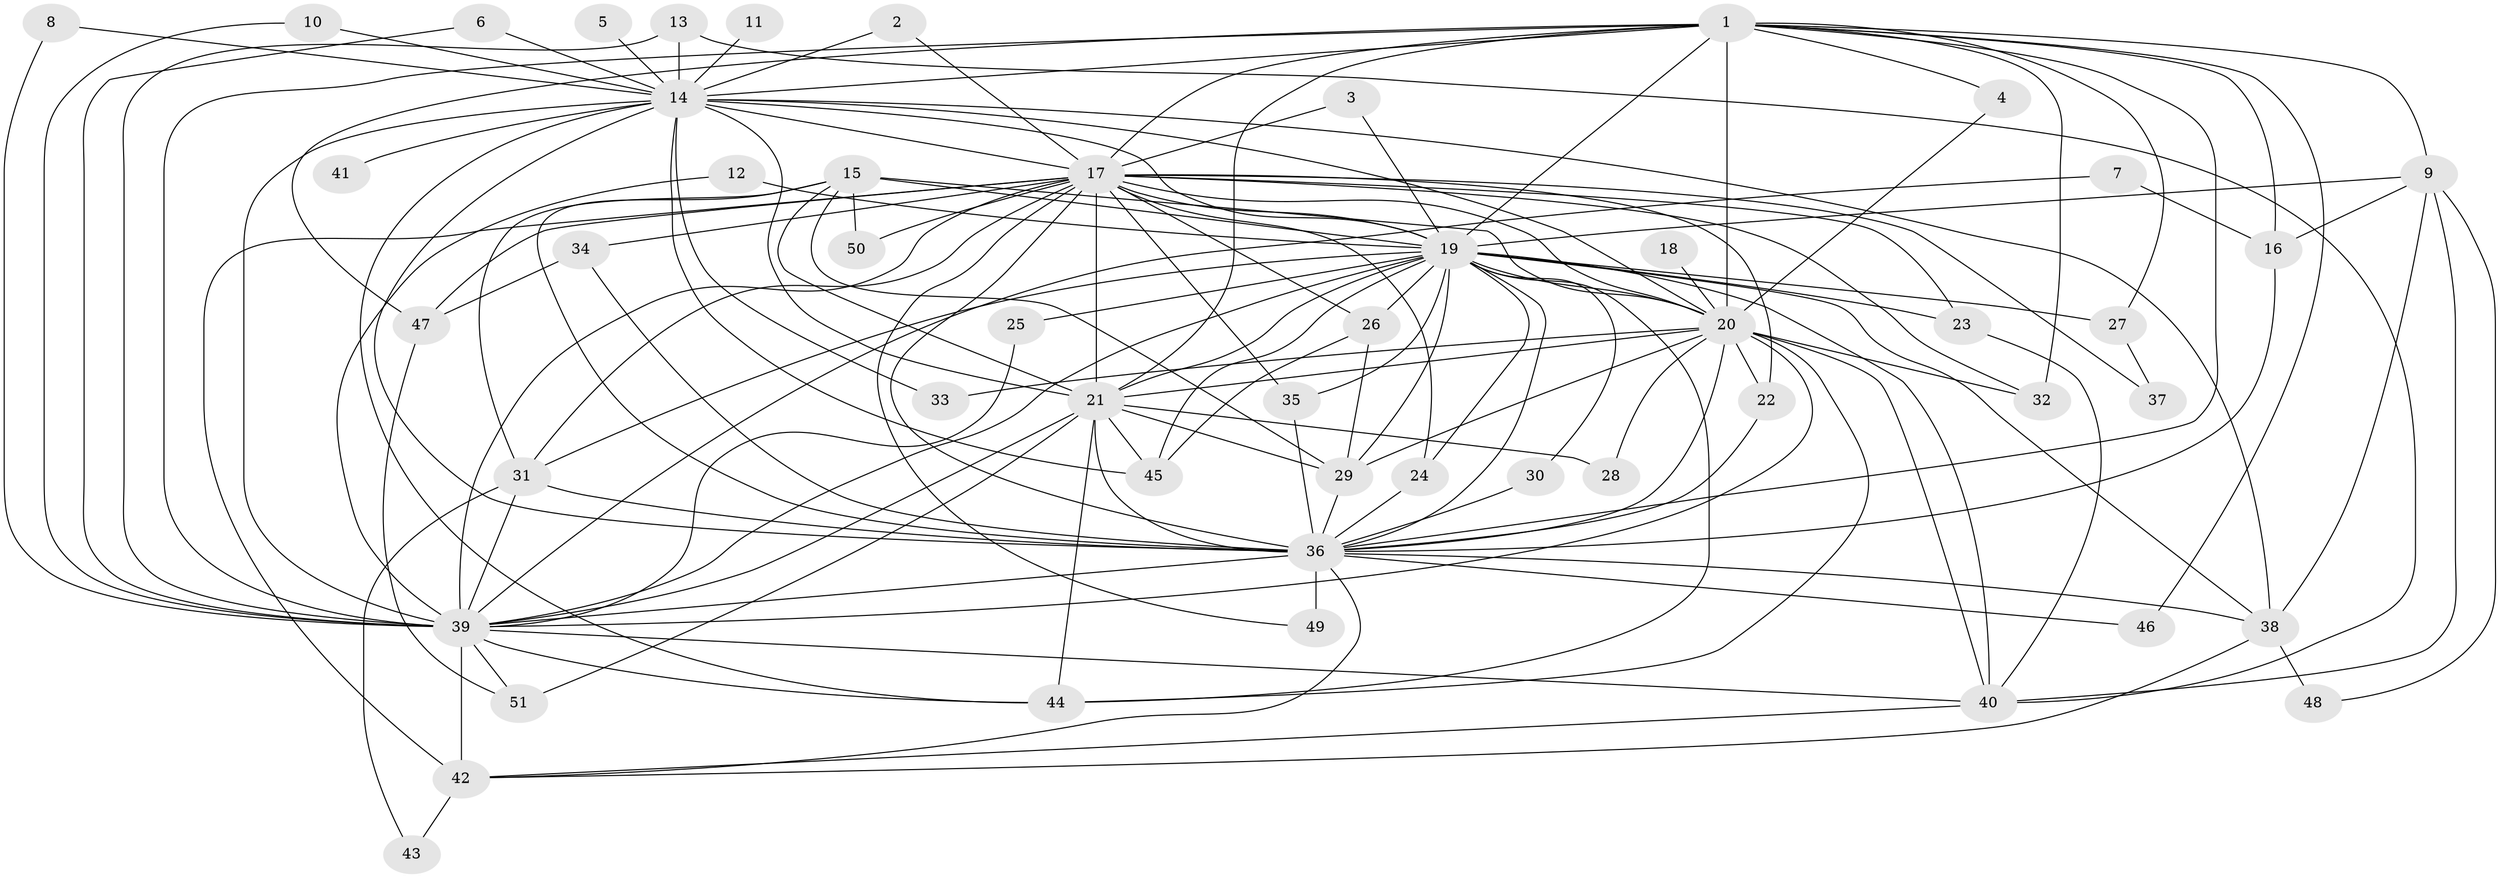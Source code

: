 // original degree distribution, {18: 0.00980392156862745, 23: 0.00980392156862745, 17: 0.00980392156862745, 26: 0.00980392156862745, 25: 0.00980392156862745, 30: 0.00980392156862745, 20: 0.00980392156862745, 21: 0.0196078431372549, 11: 0.00980392156862745, 5: 0.00980392156862745, 3: 0.23529411764705882, 2: 0.5294117647058824, 6: 0.029411764705882353, 7: 0.00980392156862745, 4: 0.08823529411764706}
// Generated by graph-tools (version 1.1) at 2025/49/03/09/25 03:49:28]
// undirected, 51 vertices, 140 edges
graph export_dot {
graph [start="1"]
  node [color=gray90,style=filled];
  1;
  2;
  3;
  4;
  5;
  6;
  7;
  8;
  9;
  10;
  11;
  12;
  13;
  14;
  15;
  16;
  17;
  18;
  19;
  20;
  21;
  22;
  23;
  24;
  25;
  26;
  27;
  28;
  29;
  30;
  31;
  32;
  33;
  34;
  35;
  36;
  37;
  38;
  39;
  40;
  41;
  42;
  43;
  44;
  45;
  46;
  47;
  48;
  49;
  50;
  51;
  1 -- 4 [weight=1.0];
  1 -- 9 [weight=1.0];
  1 -- 14 [weight=3.0];
  1 -- 16 [weight=1.0];
  1 -- 17 [weight=2.0];
  1 -- 19 [weight=2.0];
  1 -- 20 [weight=2.0];
  1 -- 21 [weight=2.0];
  1 -- 27 [weight=2.0];
  1 -- 32 [weight=1.0];
  1 -- 36 [weight=4.0];
  1 -- 39 [weight=2.0];
  1 -- 46 [weight=1.0];
  1 -- 47 [weight=1.0];
  2 -- 14 [weight=1.0];
  2 -- 17 [weight=1.0];
  3 -- 17 [weight=1.0];
  3 -- 19 [weight=1.0];
  4 -- 20 [weight=1.0];
  5 -- 14 [weight=1.0];
  6 -- 14 [weight=1.0];
  6 -- 39 [weight=1.0];
  7 -- 16 [weight=1.0];
  7 -- 39 [weight=1.0];
  8 -- 14 [weight=1.0];
  8 -- 39 [weight=1.0];
  9 -- 16 [weight=1.0];
  9 -- 19 [weight=1.0];
  9 -- 38 [weight=1.0];
  9 -- 40 [weight=1.0];
  9 -- 48 [weight=1.0];
  10 -- 14 [weight=1.0];
  10 -- 39 [weight=1.0];
  11 -- 14 [weight=1.0];
  12 -- 19 [weight=1.0];
  12 -- 39 [weight=1.0];
  13 -- 14 [weight=1.0];
  13 -- 39 [weight=1.0];
  13 -- 40 [weight=1.0];
  14 -- 17 [weight=1.0];
  14 -- 19 [weight=1.0];
  14 -- 20 [weight=1.0];
  14 -- 21 [weight=1.0];
  14 -- 33 [weight=1.0];
  14 -- 36 [weight=2.0];
  14 -- 38 [weight=1.0];
  14 -- 39 [weight=1.0];
  14 -- 41 [weight=1.0];
  14 -- 44 [weight=1.0];
  14 -- 45 [weight=1.0];
  15 -- 19 [weight=1.0];
  15 -- 20 [weight=1.0];
  15 -- 21 [weight=1.0];
  15 -- 29 [weight=1.0];
  15 -- 31 [weight=1.0];
  15 -- 36 [weight=1.0];
  15 -- 50 [weight=1.0];
  16 -- 36 [weight=1.0];
  17 -- 19 [weight=2.0];
  17 -- 20 [weight=1.0];
  17 -- 21 [weight=1.0];
  17 -- 22 [weight=1.0];
  17 -- 23 [weight=1.0];
  17 -- 24 [weight=1.0];
  17 -- 26 [weight=2.0];
  17 -- 31 [weight=1.0];
  17 -- 32 [weight=1.0];
  17 -- 34 [weight=1.0];
  17 -- 35 [weight=1.0];
  17 -- 36 [weight=2.0];
  17 -- 37 [weight=1.0];
  17 -- 39 [weight=1.0];
  17 -- 42 [weight=1.0];
  17 -- 47 [weight=1.0];
  17 -- 49 [weight=1.0];
  17 -- 50 [weight=1.0];
  18 -- 20 [weight=1.0];
  19 -- 20 [weight=1.0];
  19 -- 21 [weight=1.0];
  19 -- 23 [weight=1.0];
  19 -- 24 [weight=1.0];
  19 -- 25 [weight=2.0];
  19 -- 26 [weight=1.0];
  19 -- 27 [weight=1.0];
  19 -- 29 [weight=1.0];
  19 -- 30 [weight=1.0];
  19 -- 31 [weight=1.0];
  19 -- 35 [weight=1.0];
  19 -- 36 [weight=2.0];
  19 -- 38 [weight=1.0];
  19 -- 39 [weight=1.0];
  19 -- 40 [weight=1.0];
  19 -- 44 [weight=1.0];
  19 -- 45 [weight=1.0];
  20 -- 21 [weight=2.0];
  20 -- 22 [weight=1.0];
  20 -- 28 [weight=1.0];
  20 -- 29 [weight=1.0];
  20 -- 32 [weight=1.0];
  20 -- 33 [weight=1.0];
  20 -- 36 [weight=2.0];
  20 -- 39 [weight=1.0];
  20 -- 40 [weight=1.0];
  20 -- 44 [weight=1.0];
  21 -- 28 [weight=2.0];
  21 -- 29 [weight=1.0];
  21 -- 36 [weight=3.0];
  21 -- 39 [weight=1.0];
  21 -- 44 [weight=1.0];
  21 -- 45 [weight=1.0];
  21 -- 51 [weight=1.0];
  22 -- 36 [weight=1.0];
  23 -- 40 [weight=1.0];
  24 -- 36 [weight=2.0];
  25 -- 39 [weight=1.0];
  26 -- 29 [weight=1.0];
  26 -- 45 [weight=1.0];
  27 -- 37 [weight=1.0];
  29 -- 36 [weight=1.0];
  30 -- 36 [weight=1.0];
  31 -- 36 [weight=1.0];
  31 -- 39 [weight=1.0];
  31 -- 43 [weight=1.0];
  34 -- 36 [weight=1.0];
  34 -- 47 [weight=1.0];
  35 -- 36 [weight=2.0];
  36 -- 38 [weight=1.0];
  36 -- 39 [weight=2.0];
  36 -- 42 [weight=1.0];
  36 -- 46 [weight=1.0];
  36 -- 49 [weight=4.0];
  38 -- 42 [weight=1.0];
  38 -- 48 [weight=1.0];
  39 -- 40 [weight=1.0];
  39 -- 42 [weight=2.0];
  39 -- 44 [weight=1.0];
  39 -- 51 [weight=2.0];
  40 -- 42 [weight=1.0];
  42 -- 43 [weight=1.0];
  47 -- 51 [weight=1.0];
}
